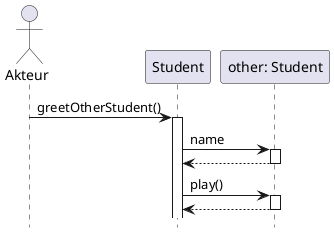 @startuml s5
actor Akteur
participant Student
participant "other: Student" as other
autoactivate on 
hide footbox

Akteur -> Student : greetOtherStudent()

Student -> other : name
other --> Student
Student -> other : play()

other --> Student

@enduml
